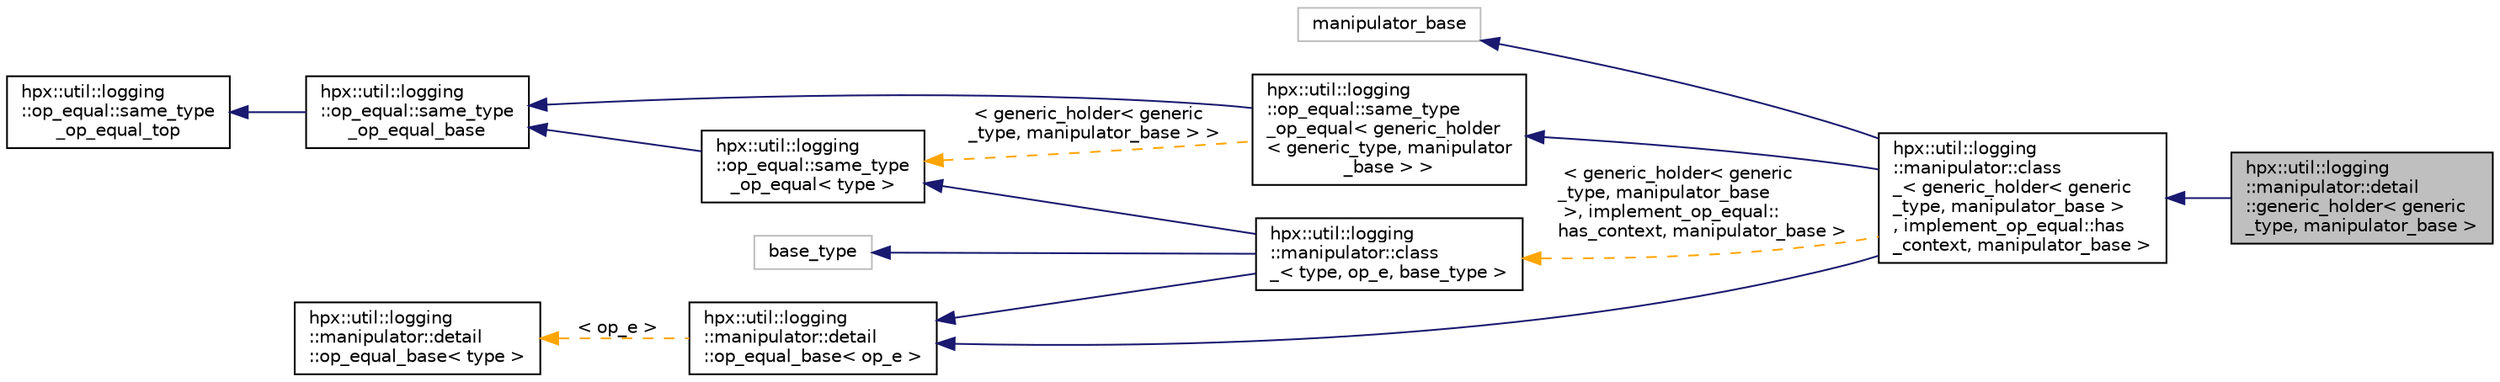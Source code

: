 digraph "hpx::util::logging::manipulator::detail::generic_holder&lt; generic_type, manipulator_base &gt;"
{
  edge [fontname="Helvetica",fontsize="10",labelfontname="Helvetica",labelfontsize="10"];
  node [fontname="Helvetica",fontsize="10",shape=record];
  rankdir="LR";
  Node0 [label="hpx::util::logging\l::manipulator::detail\l::generic_holder\< generic\l_type, manipulator_base \>",height=0.2,width=0.4,color="black", fillcolor="grey75", style="filled", fontcolor="black"];
  Node1 -> Node0 [dir="back",color="midnightblue",fontsize="10",style="solid",fontname="Helvetica"];
  Node1 [label="hpx::util::logging\l::manipulator::class\l_\< generic_holder\< generic\l_type, manipulator_base \>\l, implement_op_equal::has\l_context, manipulator_base \>",height=0.2,width=0.4,color="black", fillcolor="white", style="filled",URL="$d8/d06/structhpx_1_1util_1_1logging_1_1manipulator_1_1class__.html"];
  Node2 -> Node1 [dir="back",color="midnightblue",fontsize="10",style="solid",fontname="Helvetica"];
  Node2 [label="manipulator_base",height=0.2,width=0.4,color="grey75", fillcolor="white", style="filled"];
  Node3 -> Node1 [dir="back",color="midnightblue",fontsize="10",style="solid",fontname="Helvetica"];
  Node3 [label="hpx::util::logging\l::manipulator::detail\l::op_equal_base\< op_e \>",height=0.2,width=0.4,color="black", fillcolor="white", style="filled",URL="$d3/df9/structhpx_1_1util_1_1logging_1_1manipulator_1_1detail_1_1op__equal__base.html"];
  Node4 -> Node3 [dir="back",color="orange",fontsize="10",style="dashed",label=" \< op_e \>" ,fontname="Helvetica"];
  Node4 [label="hpx::util::logging\l::manipulator::detail\l::op_equal_base\< type \>",height=0.2,width=0.4,color="black", fillcolor="white", style="filled",URL="$d3/df9/structhpx_1_1util_1_1logging_1_1manipulator_1_1detail_1_1op__equal__base.html"];
  Node5 -> Node1 [dir="back",color="midnightblue",fontsize="10",style="solid",fontname="Helvetica"];
  Node5 [label="hpx::util::logging\l::op_equal::same_type\l_op_equal\< generic_holder\l\< generic_type, manipulator\l_base \> \>",height=0.2,width=0.4,color="black", fillcolor="white", style="filled",URL="$d5/d01/structhpx_1_1util_1_1logging_1_1op__equal_1_1same__type__op__equal.html"];
  Node6 -> Node5 [dir="back",color="midnightblue",fontsize="10",style="solid",fontname="Helvetica"];
  Node6 [label="hpx::util::logging\l::op_equal::same_type\l_op_equal_base",height=0.2,width=0.4,color="black", fillcolor="white", style="filled",URL="$d0/d91/structhpx_1_1util_1_1logging_1_1op__equal_1_1same__type__op__equal__base.html",tooltip="Base class when you want to implement operator== that will compare based on type and member operator=..."];
  Node7 -> Node6 [dir="back",color="midnightblue",fontsize="10",style="solid",fontname="Helvetica"];
  Node7 [label="hpx::util::logging\l::op_equal::same_type\l_op_equal_top",height=0.2,width=0.4,color="black", fillcolor="white", style="filled",URL="$d4/d6e/structhpx_1_1util_1_1logging_1_1op__equal_1_1same__type__op__equal__top.html"];
  Node8 -> Node5 [dir="back",color="orange",fontsize="10",style="dashed",label=" \< generic_holder\< generic\l_type, manipulator_base \> \>" ,fontname="Helvetica"];
  Node8 [label="hpx::util::logging\l::op_equal::same_type\l_op_equal\< type \>",height=0.2,width=0.4,color="black", fillcolor="white", style="filled",URL="$d5/d01/structhpx_1_1util_1_1logging_1_1op__equal_1_1same__type__op__equal.html",tooltip="Implements operator==, which compares two objects. If they have the same type, it will compare them u..."];
  Node6 -> Node8 [dir="back",color="midnightblue",fontsize="10",style="solid",fontname="Helvetica"];
  Node9 -> Node1 [dir="back",color="orange",fontsize="10",style="dashed",label=" \< generic_holder\< generic\l_type, manipulator_base\l \>, implement_op_equal::\lhas_context, manipulator_base \>" ,fontname="Helvetica"];
  Node9 [label="hpx::util::logging\l::manipulator::class\l_\< type, op_e, base_type \>",height=0.2,width=0.4,color="black", fillcolor="white", style="filled",URL="$d8/d06/structhpx_1_1util_1_1logging_1_1manipulator_1_1class__.html",tooltip="Use this when implementing your own formatter or destination class. Don&#39;t use this directly..."];
  Node10 -> Node9 [dir="back",color="midnightblue",fontsize="10",style="solid",fontname="Helvetica"];
  Node10 [label="base_type",height=0.2,width=0.4,color="grey75", fillcolor="white", style="filled"];
  Node3 -> Node9 [dir="back",color="midnightblue",fontsize="10",style="solid",fontname="Helvetica"];
  Node8 -> Node9 [dir="back",color="midnightblue",fontsize="10",style="solid",fontname="Helvetica"];
}
